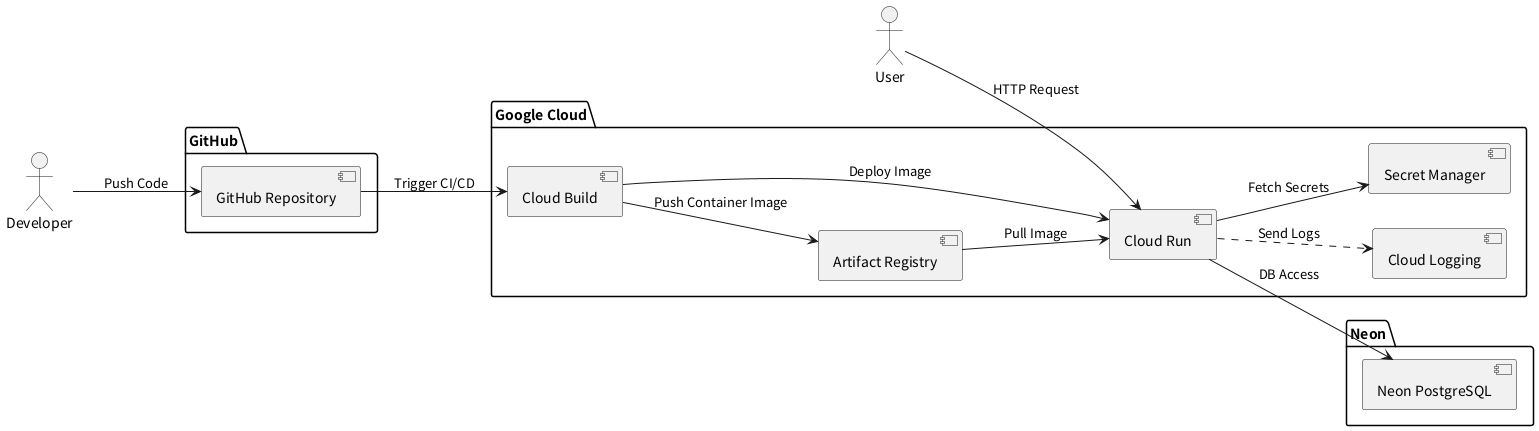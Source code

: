 @startuml system_architecture
skinparam defaultFontName "Noto Sans CJK JP"
left to right direction


actor User
actor Developer

package "GitHub" {
  component "GitHub Repository" as GitHubRepo
}

package "Google Cloud" {
  component "Cloud Build" as CloudBuild
  component "Artifact Registry" as ArtifactRegistry
  component "Cloud Run" as CloudRun
  component "Cloud Logging" as Logging
  component "Secret Manager" as SecretManager
}

package "Neon" {
  component "Neon PostgreSQL" as NeonPostgreSQL
}

' 開発からデプロイ
Developer --> GitHubRepo : Push Code
GitHubRepo --> CloudBuild : Trigger CI/CD
CloudBuild --> ArtifactRegistry : Push Container Image
CloudBuild --> CloudRun : Deploy Image
ArtifactRegistry --> CloudRun : Pull Image

' シークレット管理
CloudRun --> SecretManager : Fetch Secrets


' アプリ実行
User --> CloudRun : HTTP Request
CloudRun --> NeonPostgreSQL : DB Access
CloudRun ..> Logging : Send Logs

@enduml
